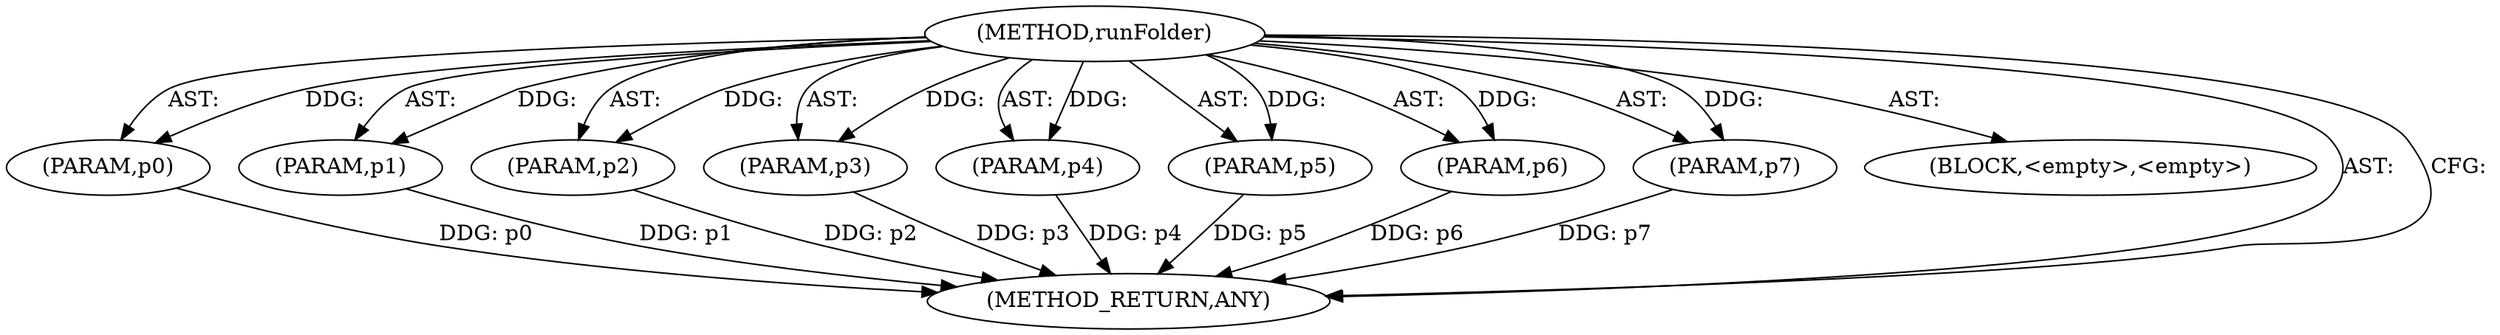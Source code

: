 digraph "runFolder" {  
"111669149783" [label = <(METHOD,runFolder)> ]
"115964117177" [label = <(PARAM,p0)> ]
"115964117178" [label = <(PARAM,p1)> ]
"115964117179" [label = <(PARAM,p2)> ]
"115964117180" [label = <(PARAM,p3)> ]
"115964117181" [label = <(PARAM,p4)> ]
"115964117182" [label = <(PARAM,p5)> ]
"115964117183" [label = <(PARAM,p6)> ]
"115964117184" [label = <(PARAM,p7)> ]
"25769803913" [label = <(BLOCK,&lt;empty&gt;,&lt;empty&gt;)> ]
"128849018967" [label = <(METHOD_RETURN,ANY)> ]
  "111669149783" -> "115964117177"  [ label = "AST: "] 
  "111669149783" -> "115964117178"  [ label = "AST: "] 
  "111669149783" -> "25769803913"  [ label = "AST: "] 
  "111669149783" -> "115964117179"  [ label = "AST: "] 
  "111669149783" -> "128849018967"  [ label = "AST: "] 
  "111669149783" -> "115964117180"  [ label = "AST: "] 
  "111669149783" -> "115964117181"  [ label = "AST: "] 
  "111669149783" -> "115964117182"  [ label = "AST: "] 
  "111669149783" -> "115964117183"  [ label = "AST: "] 
  "111669149783" -> "115964117184"  [ label = "AST: "] 
  "111669149783" -> "128849018967"  [ label = "CFG: "] 
  "115964117177" -> "128849018967"  [ label = "DDG: p0"] 
  "115964117178" -> "128849018967"  [ label = "DDG: p1"] 
  "115964117179" -> "128849018967"  [ label = "DDG: p2"] 
  "115964117180" -> "128849018967"  [ label = "DDG: p3"] 
  "115964117181" -> "128849018967"  [ label = "DDG: p4"] 
  "115964117182" -> "128849018967"  [ label = "DDG: p5"] 
  "115964117183" -> "128849018967"  [ label = "DDG: p6"] 
  "115964117184" -> "128849018967"  [ label = "DDG: p7"] 
  "111669149783" -> "115964117177"  [ label = "DDG: "] 
  "111669149783" -> "115964117178"  [ label = "DDG: "] 
  "111669149783" -> "115964117179"  [ label = "DDG: "] 
  "111669149783" -> "115964117180"  [ label = "DDG: "] 
  "111669149783" -> "115964117181"  [ label = "DDG: "] 
  "111669149783" -> "115964117182"  [ label = "DDG: "] 
  "111669149783" -> "115964117183"  [ label = "DDG: "] 
  "111669149783" -> "115964117184"  [ label = "DDG: "] 
}

